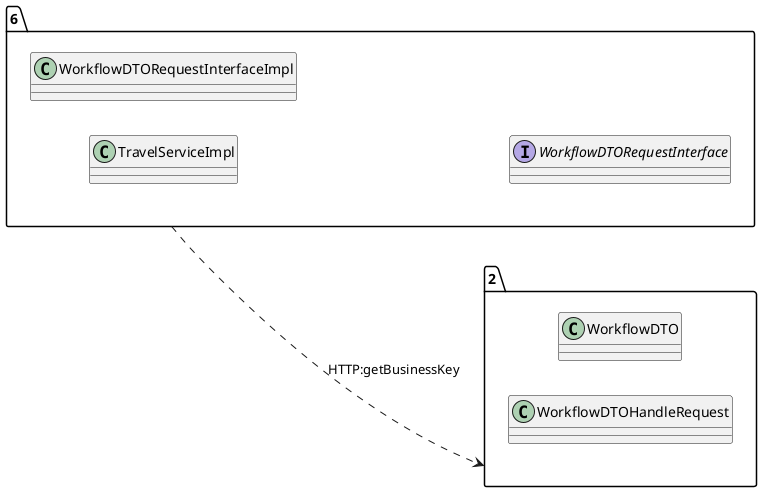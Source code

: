 @startuml 
allow_mixing
left to right direction
package "6"{
class TravelServiceImpl
class WorkflowDTORequestInterfaceImpl
interface WorkflowDTORequestInterface

}
package "2"{
class WorkflowDTO
class WorkflowDTOHandleRequest

}
"6" ..> "2":HTTP:getBusinessKey
@enduml